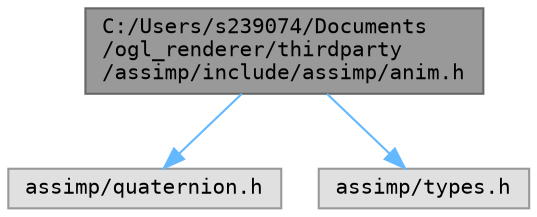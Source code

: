digraph "C:/Users/s239074/Documents/ogl_renderer/thirdparty/assimp/include/assimp/anim.h"
{
 // LATEX_PDF_SIZE
  bgcolor="transparent";
  edge [fontname=Terminal,fontsize=10,labelfontname=Helvetica,labelfontsize=10];
  node [fontname=Terminal,fontsize=10,shape=box,height=0.2,width=0.4];
  Node1 [label="C:/Users/s239074/Documents\l/ogl_renderer/thirdparty\l/assimp/include/assimp/anim.h",height=0.2,width=0.4,color="gray40", fillcolor="grey60", style="filled", fontcolor="black",tooltip="Defines the data structures in which the imported animations are returned."];
  Node1 -> Node2 [color="steelblue1",style="solid"];
  Node2 [label="assimp/quaternion.h",height=0.2,width=0.4,color="grey60", fillcolor="#E0E0E0", style="filled",tooltip=" "];
  Node1 -> Node3 [color="steelblue1",style="solid"];
  Node3 [label="assimp/types.h",height=0.2,width=0.4,color="grey60", fillcolor="#E0E0E0", style="filled",tooltip=" "];
}
